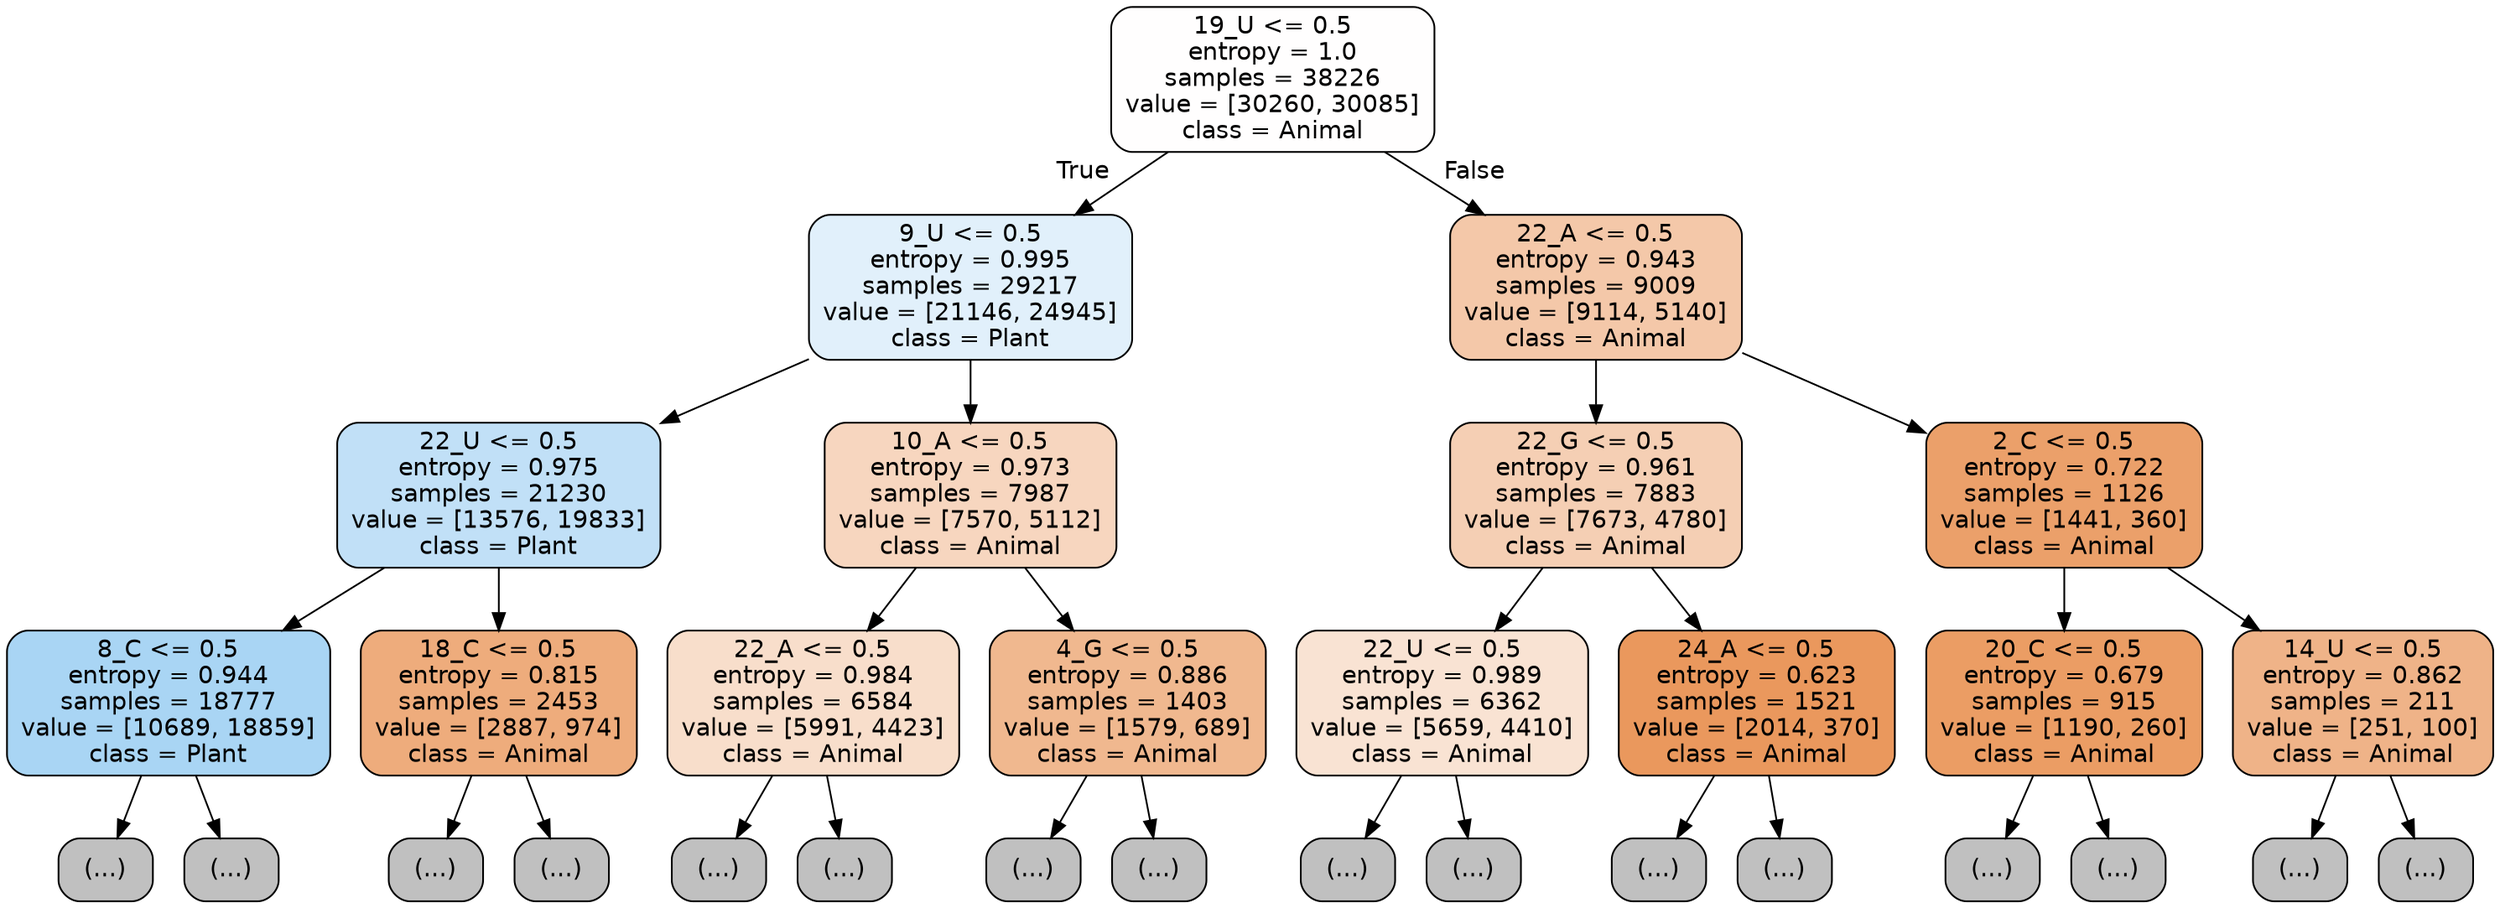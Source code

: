 digraph Tree {
node [shape=box, style="filled, rounded", color="black", fontname="helvetica"] ;
edge [fontname="helvetica"] ;
0 [label="19_U <= 0.5\nentropy = 1.0\nsamples = 38226\nvalue = [30260, 30085]\nclass = Animal", fillcolor="#fffefe"] ;
1 [label="9_U <= 0.5\nentropy = 0.995\nsamples = 29217\nvalue = [21146, 24945]\nclass = Plant", fillcolor="#e1f0fb"] ;
0 -> 1 [labeldistance=2.5, labelangle=45, headlabel="True"] ;
2 [label="22_U <= 0.5\nentropy = 0.975\nsamples = 21230\nvalue = [13576, 19833]\nclass = Plant", fillcolor="#c1e0f7"] ;
1 -> 2 ;
3 [label="8_C <= 0.5\nentropy = 0.944\nsamples = 18777\nvalue = [10689, 18859]\nclass = Plant", fillcolor="#a9d5f4"] ;
2 -> 3 ;
4 [label="(...)", fillcolor="#C0C0C0"] ;
3 -> 4 ;
6163 [label="(...)", fillcolor="#C0C0C0"] ;
3 -> 6163 ;
7766 [label="18_C <= 0.5\nentropy = 0.815\nsamples = 2453\nvalue = [2887, 974]\nclass = Animal", fillcolor="#eeac7c"] ;
2 -> 7766 ;
7767 [label="(...)", fillcolor="#C0C0C0"] ;
7766 -> 7767 ;
8618 [label="(...)", fillcolor="#C0C0C0"] ;
7766 -> 8618 ;
8825 [label="10_A <= 0.5\nentropy = 0.973\nsamples = 7987\nvalue = [7570, 5112]\nclass = Animal", fillcolor="#f7d6bf"] ;
1 -> 8825 ;
8826 [label="22_A <= 0.5\nentropy = 0.984\nsamples = 6584\nvalue = [5991, 4423]\nclass = Animal", fillcolor="#f8decb"] ;
8825 -> 8826 ;
8827 [label="(...)", fillcolor="#C0C0C0"] ;
8826 -> 8827 ;
11644 [label="(...)", fillcolor="#C0C0C0"] ;
8826 -> 11644 ;
11947 [label="4_G <= 0.5\nentropy = 0.886\nsamples = 1403\nvalue = [1579, 689]\nclass = Animal", fillcolor="#f0b88f"] ;
8825 -> 11947 ;
11948 [label="(...)", fillcolor="#C0C0C0"] ;
11947 -> 11948 ;
12355 [label="(...)", fillcolor="#C0C0C0"] ;
11947 -> 12355 ;
12566 [label="22_A <= 0.5\nentropy = 0.943\nsamples = 9009\nvalue = [9114, 5140]\nclass = Animal", fillcolor="#f4c8a9"] ;
0 -> 12566 [labeldistance=2.5, labelangle=-45, headlabel="False"] ;
12567 [label="22_G <= 0.5\nentropy = 0.961\nsamples = 7883\nvalue = [7673, 4780]\nclass = Animal", fillcolor="#f5cfb4"] ;
12566 -> 12567 ;
12568 [label="22_U <= 0.5\nentropy = 0.989\nsamples = 6362\nvalue = [5659, 4410]\nclass = Animal", fillcolor="#f9e3d3"] ;
12567 -> 12568 ;
12569 [label="(...)", fillcolor="#C0C0C0"] ;
12568 -> 12569 ;
15344 [label="(...)", fillcolor="#C0C0C0"] ;
12568 -> 15344 ;
15813 [label="24_A <= 0.5\nentropy = 0.623\nsamples = 1521\nvalue = [2014, 370]\nclass = Animal", fillcolor="#ea985d"] ;
12567 -> 15813 ;
15814 [label="(...)", fillcolor="#C0C0C0"] ;
15813 -> 15814 ;
16231 [label="(...)", fillcolor="#C0C0C0"] ;
15813 -> 16231 ;
16260 [label="2_C <= 0.5\nentropy = 0.722\nsamples = 1126\nvalue = [1441, 360]\nclass = Animal", fillcolor="#eba06a"] ;
12566 -> 16260 ;
16261 [label="20_C <= 0.5\nentropy = 0.679\nsamples = 915\nvalue = [1190, 260]\nclass = Animal", fillcolor="#eb9d64"] ;
16260 -> 16261 ;
16262 [label="(...)", fillcolor="#C0C0C0"] ;
16261 -> 16262 ;
16533 [label="(...)", fillcolor="#C0C0C0"] ;
16261 -> 16533 ;
16626 [label="14_U <= 0.5\nentropy = 0.862\nsamples = 211\nvalue = [251, 100]\nclass = Animal", fillcolor="#efb388"] ;
16260 -> 16626 ;
16627 [label="(...)", fillcolor="#C0C0C0"] ;
16626 -> 16627 ;
16734 [label="(...)", fillcolor="#C0C0C0"] ;
16626 -> 16734 ;
}